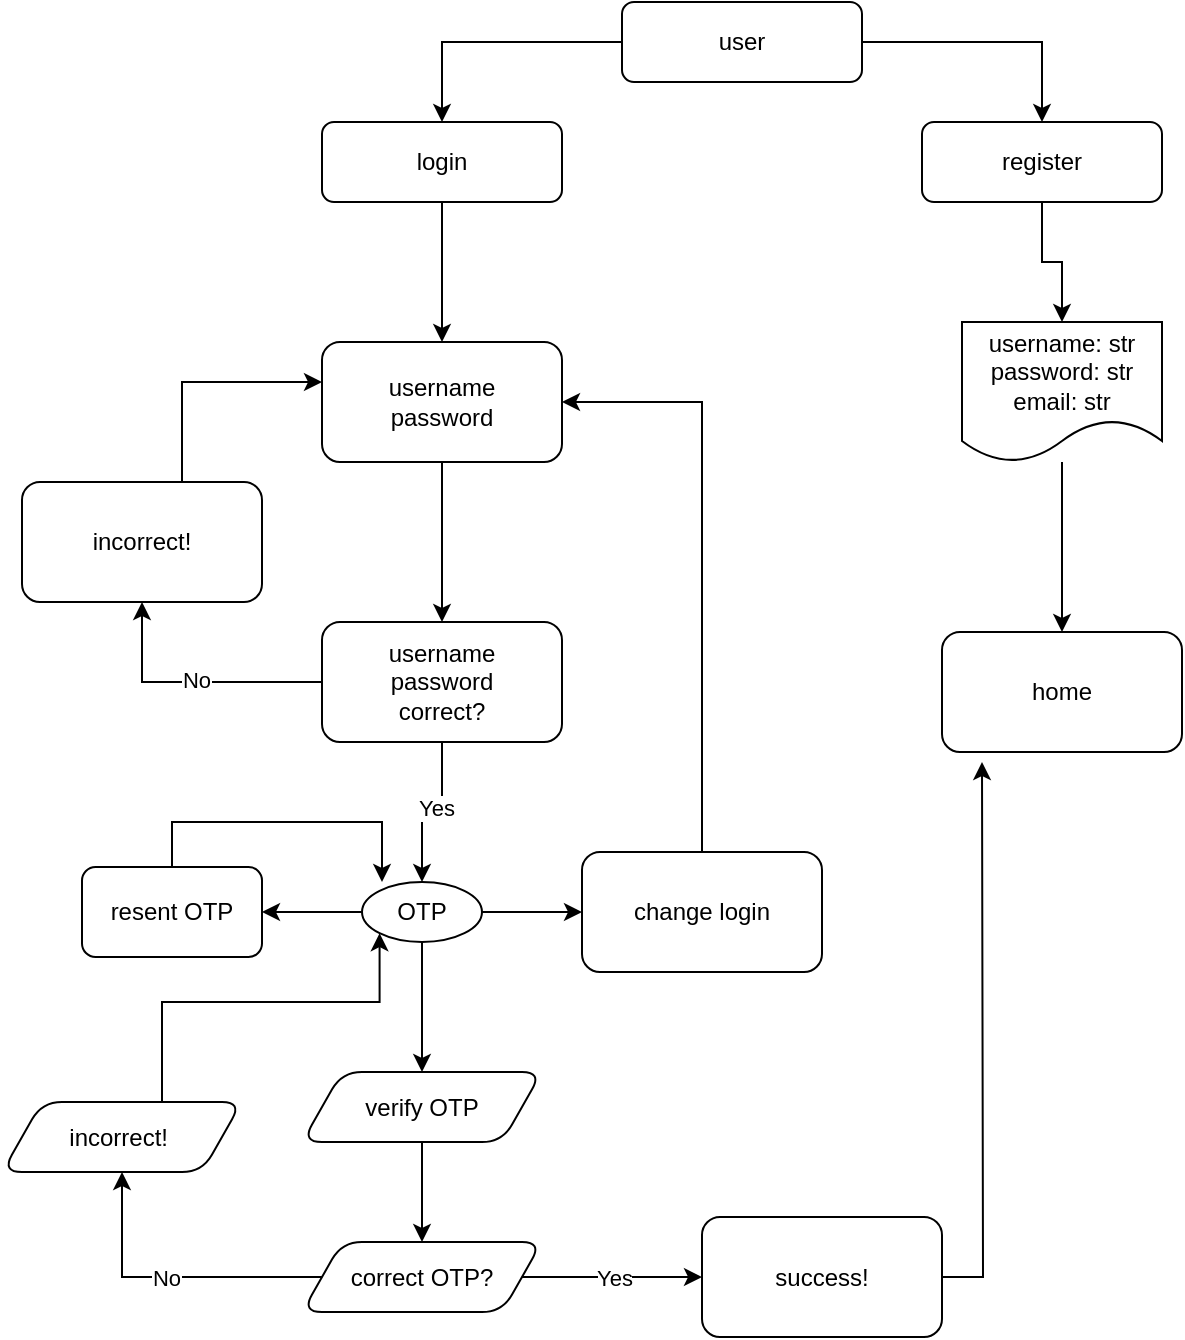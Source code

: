 <mxfile version="24.7.17">
  <diagram id="C5RBs43oDa-KdzZeNtuy" name="Page-1">
    <mxGraphModel dx="1386" dy="759" grid="1" gridSize="10" guides="1" tooltips="1" connect="1" arrows="1" fold="1" page="0" pageScale="1" pageWidth="827" pageHeight="1169" math="0" shadow="0">
      <root>
        <mxCell id="WIyWlLk6GJQsqaUBKTNV-0" />
        <mxCell id="WIyWlLk6GJQsqaUBKTNV-1" parent="WIyWlLk6GJQsqaUBKTNV-0" />
        <mxCell id="mE4qVkIA00PZS8pNNAoy-1" value="" style="edgeStyle=orthogonalEdgeStyle;rounded=0;orthogonalLoop=1;jettySize=auto;html=1;" edge="1" parent="WIyWlLk6GJQsqaUBKTNV-1" source="WIyWlLk6GJQsqaUBKTNV-3" target="mE4qVkIA00PZS8pNNAoy-0">
          <mxGeometry relative="1" as="geometry" />
        </mxCell>
        <mxCell id="mE4qVkIA00PZS8pNNAoy-3" value="" style="edgeStyle=orthogonalEdgeStyle;rounded=0;orthogonalLoop=1;jettySize=auto;html=1;" edge="1" parent="WIyWlLk6GJQsqaUBKTNV-1" source="WIyWlLk6GJQsqaUBKTNV-3" target="mE4qVkIA00PZS8pNNAoy-2">
          <mxGeometry relative="1" as="geometry" />
        </mxCell>
        <mxCell id="WIyWlLk6GJQsqaUBKTNV-3" value="user" style="rounded=1;whiteSpace=wrap;html=1;fontSize=12;glass=0;strokeWidth=1;shadow=0;" parent="WIyWlLk6GJQsqaUBKTNV-1" vertex="1">
          <mxGeometry x="330" width="120" height="40" as="geometry" />
        </mxCell>
        <mxCell id="mE4qVkIA00PZS8pNNAoy-5" value="" style="edgeStyle=orthogonalEdgeStyle;rounded=0;orthogonalLoop=1;jettySize=auto;html=1;" edge="1" parent="WIyWlLk6GJQsqaUBKTNV-1" source="mE4qVkIA00PZS8pNNAoy-0" target="mE4qVkIA00PZS8pNNAoy-4">
          <mxGeometry relative="1" as="geometry" />
        </mxCell>
        <mxCell id="mE4qVkIA00PZS8pNNAoy-0" value="register" style="rounded=1;whiteSpace=wrap;html=1;glass=0;strokeWidth=1;shadow=0;" vertex="1" parent="WIyWlLk6GJQsqaUBKTNV-1">
          <mxGeometry x="480" y="60" width="120" height="40" as="geometry" />
        </mxCell>
        <mxCell id="mE4qVkIA00PZS8pNNAoy-9" value="" style="edgeStyle=orthogonalEdgeStyle;rounded=0;orthogonalLoop=1;jettySize=auto;html=1;" edge="1" parent="WIyWlLk6GJQsqaUBKTNV-1" source="mE4qVkIA00PZS8pNNAoy-2" target="mE4qVkIA00PZS8pNNAoy-8">
          <mxGeometry relative="1" as="geometry" />
        </mxCell>
        <mxCell id="mE4qVkIA00PZS8pNNAoy-2" value="login" style="rounded=1;whiteSpace=wrap;html=1;fontSize=12;glass=0;strokeWidth=1;shadow=0;" vertex="1" parent="WIyWlLk6GJQsqaUBKTNV-1">
          <mxGeometry x="180" y="60" width="120" height="40" as="geometry" />
        </mxCell>
        <mxCell id="mE4qVkIA00PZS8pNNAoy-7" value="" style="edgeStyle=orthogonalEdgeStyle;rounded=0;orthogonalLoop=1;jettySize=auto;html=1;" edge="1" parent="WIyWlLk6GJQsqaUBKTNV-1" source="mE4qVkIA00PZS8pNNAoy-4" target="mE4qVkIA00PZS8pNNAoy-6">
          <mxGeometry relative="1" as="geometry" />
        </mxCell>
        <mxCell id="mE4qVkIA00PZS8pNNAoy-4" value="username: str&lt;div&gt;password: str&lt;/div&gt;&lt;div&gt;email: str&lt;/div&gt;" style="shape=document;whiteSpace=wrap;html=1;boundedLbl=1;rounded=1;glass=0;strokeWidth=1;shadow=0;" vertex="1" parent="WIyWlLk6GJQsqaUBKTNV-1">
          <mxGeometry x="500" y="160" width="100" height="70" as="geometry" />
        </mxCell>
        <mxCell id="mE4qVkIA00PZS8pNNAoy-6" value="home" style="rounded=1;whiteSpace=wrap;html=1;glass=0;strokeWidth=1;shadow=0;" vertex="1" parent="WIyWlLk6GJQsqaUBKTNV-1">
          <mxGeometry x="490" y="315" width="120" height="60" as="geometry" />
        </mxCell>
        <mxCell id="mE4qVkIA00PZS8pNNAoy-11" value="" style="edgeStyle=orthogonalEdgeStyle;rounded=0;orthogonalLoop=1;jettySize=auto;html=1;" edge="1" parent="WIyWlLk6GJQsqaUBKTNV-1" source="mE4qVkIA00PZS8pNNAoy-8" target="mE4qVkIA00PZS8pNNAoy-10">
          <mxGeometry relative="1" as="geometry" />
        </mxCell>
        <mxCell id="mE4qVkIA00PZS8pNNAoy-8" value="username&lt;div&gt;password&lt;/div&gt;" style="whiteSpace=wrap;html=1;rounded=1;glass=0;strokeWidth=1;shadow=0;" vertex="1" parent="WIyWlLk6GJQsqaUBKTNV-1">
          <mxGeometry x="180" y="170" width="120" height="60" as="geometry" />
        </mxCell>
        <mxCell id="mE4qVkIA00PZS8pNNAoy-13" value="" style="edgeStyle=orthogonalEdgeStyle;rounded=0;orthogonalLoop=1;jettySize=auto;html=1;" edge="1" parent="WIyWlLk6GJQsqaUBKTNV-1" source="mE4qVkIA00PZS8pNNAoy-10" target="mE4qVkIA00PZS8pNNAoy-12">
          <mxGeometry relative="1" as="geometry" />
        </mxCell>
        <mxCell id="mE4qVkIA00PZS8pNNAoy-20" value="Yes" style="edgeLabel;html=1;align=center;verticalAlign=middle;resizable=0;points=[];" vertex="1" connectable="0" parent="mE4qVkIA00PZS8pNNAoy-13">
          <mxGeometry x="-0.032" y="-2" relative="1" as="geometry">
            <mxPoint as="offset" />
          </mxGeometry>
        </mxCell>
        <mxCell id="mE4qVkIA00PZS8pNNAoy-18" value="" style="edgeStyle=orthogonalEdgeStyle;rounded=0;orthogonalLoop=1;jettySize=auto;html=1;" edge="1" parent="WIyWlLk6GJQsqaUBKTNV-1" source="mE4qVkIA00PZS8pNNAoy-10" target="mE4qVkIA00PZS8pNNAoy-17">
          <mxGeometry relative="1" as="geometry" />
        </mxCell>
        <mxCell id="mE4qVkIA00PZS8pNNAoy-19" value="No" style="edgeLabel;html=1;align=center;verticalAlign=middle;resizable=0;points=[];" vertex="1" connectable="0" parent="mE4qVkIA00PZS8pNNAoy-18">
          <mxGeometry x="-0.028" y="-1" relative="1" as="geometry">
            <mxPoint as="offset" />
          </mxGeometry>
        </mxCell>
        <mxCell id="mE4qVkIA00PZS8pNNAoy-10" value="username&lt;div&gt;password&lt;/div&gt;&lt;div&gt;correct?&lt;/div&gt;" style="whiteSpace=wrap;html=1;rounded=1;glass=0;strokeWidth=1;shadow=0;" vertex="1" parent="WIyWlLk6GJQsqaUBKTNV-1">
          <mxGeometry x="180" y="310" width="120" height="60" as="geometry" />
        </mxCell>
        <mxCell id="mE4qVkIA00PZS8pNNAoy-27" value="" style="edgeStyle=orthogonalEdgeStyle;rounded=0;orthogonalLoop=1;jettySize=auto;html=1;" edge="1" parent="WIyWlLk6GJQsqaUBKTNV-1" source="mE4qVkIA00PZS8pNNAoy-12" target="mE4qVkIA00PZS8pNNAoy-26">
          <mxGeometry relative="1" as="geometry" />
        </mxCell>
        <mxCell id="mE4qVkIA00PZS8pNNAoy-30" value="" style="edgeStyle=orthogonalEdgeStyle;rounded=0;orthogonalLoop=1;jettySize=auto;html=1;" edge="1" parent="WIyWlLk6GJQsqaUBKTNV-1" source="mE4qVkIA00PZS8pNNAoy-12" target="mE4qVkIA00PZS8pNNAoy-29">
          <mxGeometry relative="1" as="geometry" />
        </mxCell>
        <mxCell id="mE4qVkIA00PZS8pNNAoy-33" value="" style="edgeStyle=orthogonalEdgeStyle;rounded=0;orthogonalLoop=1;jettySize=auto;html=1;" edge="1" parent="WIyWlLk6GJQsqaUBKTNV-1" source="mE4qVkIA00PZS8pNNAoy-12" target="mE4qVkIA00PZS8pNNAoy-32">
          <mxGeometry relative="1" as="geometry" />
        </mxCell>
        <mxCell id="mE4qVkIA00PZS8pNNAoy-12" value="OTP" style="ellipse;whiteSpace=wrap;html=1;rounded=1;glass=0;strokeWidth=1;shadow=0;" vertex="1" parent="WIyWlLk6GJQsqaUBKTNV-1">
          <mxGeometry x="200" y="440" width="60" height="30" as="geometry" />
        </mxCell>
        <mxCell id="mE4qVkIA00PZS8pNNAoy-22" style="edgeStyle=orthogonalEdgeStyle;rounded=0;orthogonalLoop=1;jettySize=auto;html=1;" edge="1" parent="WIyWlLk6GJQsqaUBKTNV-1" source="mE4qVkIA00PZS8pNNAoy-17" target="mE4qVkIA00PZS8pNNAoy-8">
          <mxGeometry relative="1" as="geometry">
            <mxPoint x="90" y="190" as="targetPoint" />
            <Array as="points">
              <mxPoint x="40" y="251" />
              <mxPoint x="110" y="251" />
              <mxPoint x="110" y="190" />
            </Array>
          </mxGeometry>
        </mxCell>
        <mxCell id="mE4qVkIA00PZS8pNNAoy-17" value="&lt;div&gt;incorrect!&lt;/div&gt;" style="whiteSpace=wrap;html=1;rounded=1;glass=0;strokeWidth=1;shadow=0;" vertex="1" parent="WIyWlLk6GJQsqaUBKTNV-1">
          <mxGeometry x="30" y="240" width="120" height="60" as="geometry" />
        </mxCell>
        <mxCell id="mE4qVkIA00PZS8pNNAoy-28" style="edgeStyle=orthogonalEdgeStyle;rounded=0;orthogonalLoop=1;jettySize=auto;html=1;entryX=1;entryY=0.5;entryDx=0;entryDy=0;" edge="1" parent="WIyWlLk6GJQsqaUBKTNV-1" source="mE4qVkIA00PZS8pNNAoy-26" target="mE4qVkIA00PZS8pNNAoy-8">
          <mxGeometry relative="1" as="geometry">
            <mxPoint x="360" y="200" as="targetPoint" />
            <Array as="points">
              <mxPoint x="370" y="200" />
            </Array>
          </mxGeometry>
        </mxCell>
        <mxCell id="mE4qVkIA00PZS8pNNAoy-26" value="change login" style="whiteSpace=wrap;html=1;rounded=1;glass=0;strokeWidth=1;shadow=0;" vertex="1" parent="WIyWlLk6GJQsqaUBKTNV-1">
          <mxGeometry x="310" y="425" width="120" height="60" as="geometry" />
        </mxCell>
        <mxCell id="mE4qVkIA00PZS8pNNAoy-31" style="edgeStyle=orthogonalEdgeStyle;rounded=0;orthogonalLoop=1;jettySize=auto;html=1;" edge="1" parent="WIyWlLk6GJQsqaUBKTNV-1" source="mE4qVkIA00PZS8pNNAoy-29">
          <mxGeometry relative="1" as="geometry">
            <mxPoint x="210" y="440" as="targetPoint" />
            <Array as="points">
              <mxPoint x="105" y="410" />
              <mxPoint x="210" y="410" />
            </Array>
          </mxGeometry>
        </mxCell>
        <mxCell id="mE4qVkIA00PZS8pNNAoy-29" value="resent OTP" style="whiteSpace=wrap;html=1;rounded=1;glass=0;strokeWidth=1;shadow=0;" vertex="1" parent="WIyWlLk6GJQsqaUBKTNV-1">
          <mxGeometry x="60" y="432.5" width="90" height="45" as="geometry" />
        </mxCell>
        <mxCell id="mE4qVkIA00PZS8pNNAoy-35" value="" style="edgeStyle=orthogonalEdgeStyle;rounded=0;orthogonalLoop=1;jettySize=auto;html=1;" edge="1" parent="WIyWlLk6GJQsqaUBKTNV-1" source="mE4qVkIA00PZS8pNNAoy-32" target="mE4qVkIA00PZS8pNNAoy-34">
          <mxGeometry relative="1" as="geometry" />
        </mxCell>
        <mxCell id="mE4qVkIA00PZS8pNNAoy-32" value="verify OTP" style="shape=parallelogram;perimeter=parallelogramPerimeter;whiteSpace=wrap;html=1;fixedSize=1;rounded=1;glass=0;strokeWidth=1;shadow=0;" vertex="1" parent="WIyWlLk6GJQsqaUBKTNV-1">
          <mxGeometry x="170" y="535" width="120" height="35" as="geometry" />
        </mxCell>
        <mxCell id="mE4qVkIA00PZS8pNNAoy-37" value="" style="edgeStyle=orthogonalEdgeStyle;rounded=0;orthogonalLoop=1;jettySize=auto;html=1;" edge="1" parent="WIyWlLk6GJQsqaUBKTNV-1" source="mE4qVkIA00PZS8pNNAoy-34" target="mE4qVkIA00PZS8pNNAoy-36">
          <mxGeometry relative="1" as="geometry" />
        </mxCell>
        <mxCell id="mE4qVkIA00PZS8pNNAoy-38" value="No" style="edgeLabel;html=1;align=center;verticalAlign=middle;resizable=0;points=[];" vertex="1" connectable="0" parent="mE4qVkIA00PZS8pNNAoy-37">
          <mxGeometry x="0.025" y="-1" relative="1" as="geometry">
            <mxPoint y="1" as="offset" />
          </mxGeometry>
        </mxCell>
        <mxCell id="mE4qVkIA00PZS8pNNAoy-42" value="" style="edgeStyle=orthogonalEdgeStyle;rounded=0;orthogonalLoop=1;jettySize=auto;html=1;" edge="1" parent="WIyWlLk6GJQsqaUBKTNV-1" source="mE4qVkIA00PZS8pNNAoy-34" target="mE4qVkIA00PZS8pNNAoy-41">
          <mxGeometry relative="1" as="geometry" />
        </mxCell>
        <mxCell id="mE4qVkIA00PZS8pNNAoy-43" value="Yes" style="edgeLabel;html=1;align=center;verticalAlign=middle;resizable=0;points=[];" vertex="1" connectable="0" parent="mE4qVkIA00PZS8pNNAoy-42">
          <mxGeometry x="0.008" y="1" relative="1" as="geometry">
            <mxPoint y="1" as="offset" />
          </mxGeometry>
        </mxCell>
        <mxCell id="mE4qVkIA00PZS8pNNAoy-34" value="correct OTP?" style="shape=parallelogram;perimeter=parallelogramPerimeter;whiteSpace=wrap;html=1;fixedSize=1;rounded=1;glass=0;strokeWidth=1;shadow=0;" vertex="1" parent="WIyWlLk6GJQsqaUBKTNV-1">
          <mxGeometry x="170" y="620" width="120" height="35" as="geometry" />
        </mxCell>
        <mxCell id="mE4qVkIA00PZS8pNNAoy-39" style="edgeStyle=orthogonalEdgeStyle;rounded=0;orthogonalLoop=1;jettySize=auto;html=1;entryX=0;entryY=1;entryDx=0;entryDy=0;" edge="1" parent="WIyWlLk6GJQsqaUBKTNV-1" source="mE4qVkIA00PZS8pNNAoy-36" target="mE4qVkIA00PZS8pNNAoy-12">
          <mxGeometry relative="1" as="geometry">
            <mxPoint x="50" y="500" as="targetPoint" />
            <Array as="points">
              <mxPoint x="30" y="561" />
              <mxPoint x="100" y="561" />
              <mxPoint x="100" y="500" />
              <mxPoint x="209" y="500" />
            </Array>
          </mxGeometry>
        </mxCell>
        <mxCell id="mE4qVkIA00PZS8pNNAoy-36" value="incorrect!&amp;nbsp;" style="shape=parallelogram;perimeter=parallelogramPerimeter;whiteSpace=wrap;html=1;fixedSize=1;rounded=1;glass=0;strokeWidth=1;shadow=0;" vertex="1" parent="WIyWlLk6GJQsqaUBKTNV-1">
          <mxGeometry x="20" y="550" width="120" height="35" as="geometry" />
        </mxCell>
        <mxCell id="mE4qVkIA00PZS8pNNAoy-44" style="edgeStyle=orthogonalEdgeStyle;rounded=0;orthogonalLoop=1;jettySize=auto;html=1;" edge="1" parent="WIyWlLk6GJQsqaUBKTNV-1" source="mE4qVkIA00PZS8pNNAoy-41">
          <mxGeometry relative="1" as="geometry">
            <mxPoint x="510" y="380" as="targetPoint" />
          </mxGeometry>
        </mxCell>
        <mxCell id="mE4qVkIA00PZS8pNNAoy-41" value="success!" style="whiteSpace=wrap;html=1;rounded=1;glass=0;strokeWidth=1;shadow=0;" vertex="1" parent="WIyWlLk6GJQsqaUBKTNV-1">
          <mxGeometry x="370" y="607.5" width="120" height="60" as="geometry" />
        </mxCell>
      </root>
    </mxGraphModel>
  </diagram>
</mxfile>
